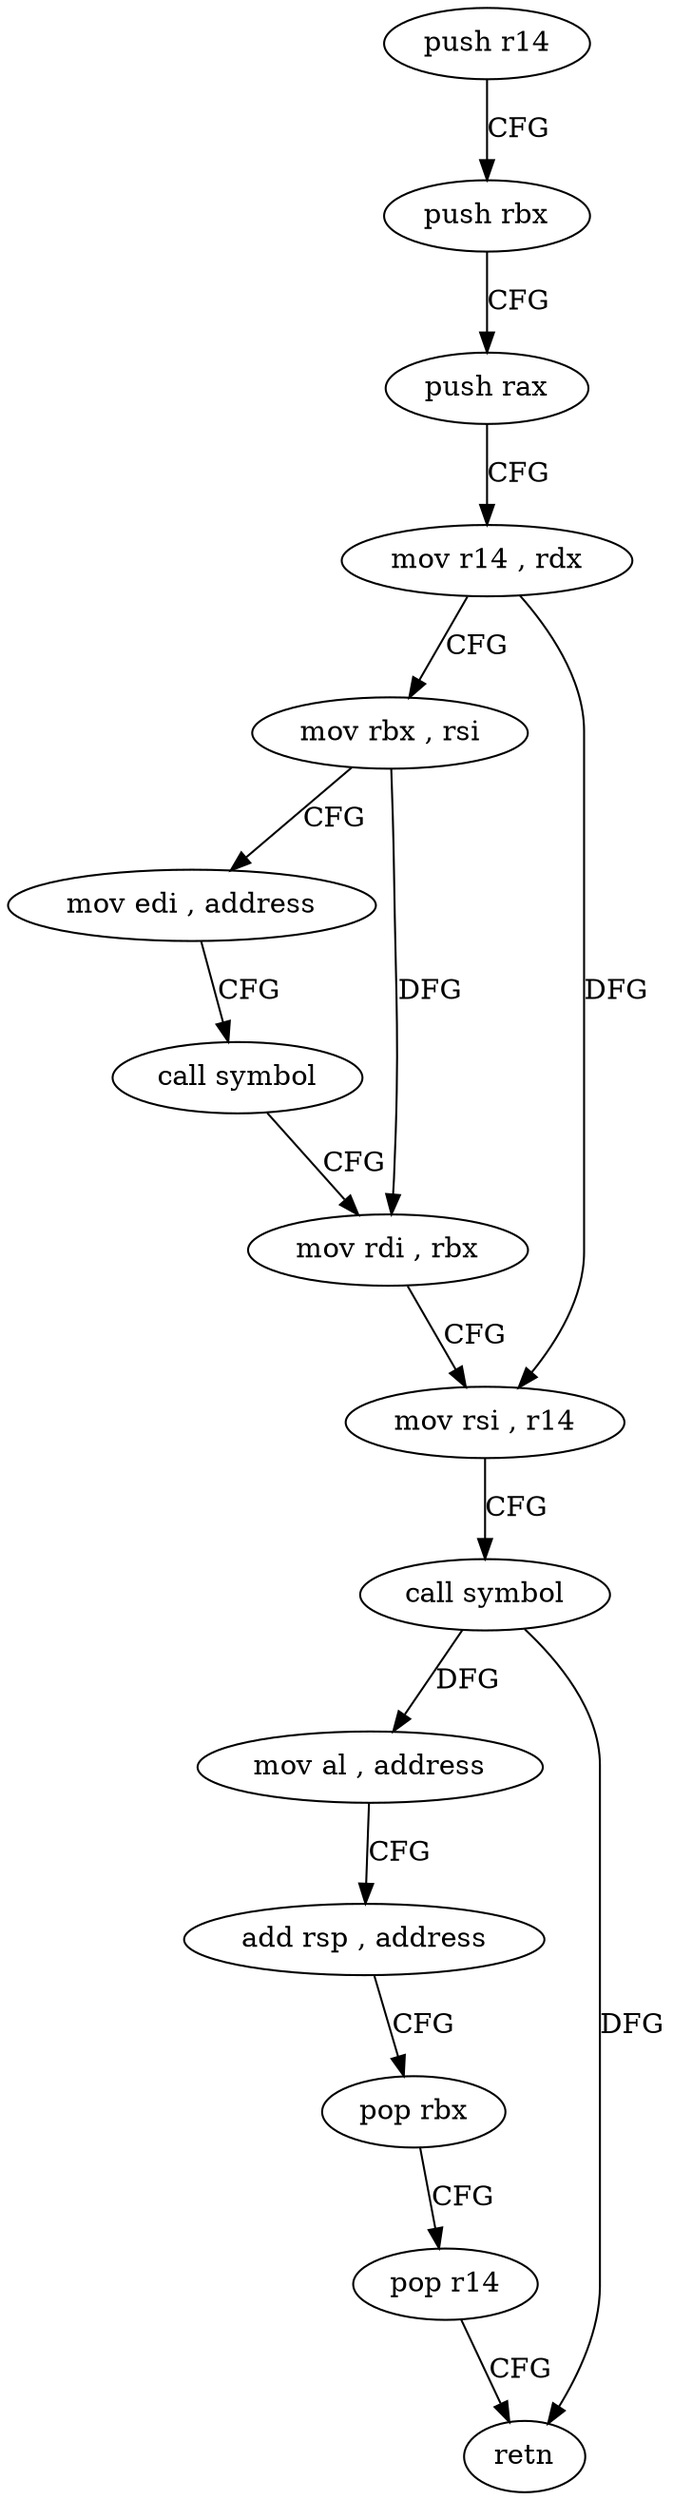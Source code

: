 digraph "func" {
"4241616" [label = "push r14" ]
"4241618" [label = "push rbx" ]
"4241619" [label = "push rax" ]
"4241620" [label = "mov r14 , rdx" ]
"4241623" [label = "mov rbx , rsi" ]
"4241626" [label = "mov edi , address" ]
"4241631" [label = "call symbol" ]
"4241636" [label = "mov rdi , rbx" ]
"4241639" [label = "mov rsi , r14" ]
"4241642" [label = "call symbol" ]
"4241647" [label = "mov al , address" ]
"4241649" [label = "add rsp , address" ]
"4241653" [label = "pop rbx" ]
"4241654" [label = "pop r14" ]
"4241656" [label = "retn" ]
"4241616" -> "4241618" [ label = "CFG" ]
"4241618" -> "4241619" [ label = "CFG" ]
"4241619" -> "4241620" [ label = "CFG" ]
"4241620" -> "4241623" [ label = "CFG" ]
"4241620" -> "4241639" [ label = "DFG" ]
"4241623" -> "4241626" [ label = "CFG" ]
"4241623" -> "4241636" [ label = "DFG" ]
"4241626" -> "4241631" [ label = "CFG" ]
"4241631" -> "4241636" [ label = "CFG" ]
"4241636" -> "4241639" [ label = "CFG" ]
"4241639" -> "4241642" [ label = "CFG" ]
"4241642" -> "4241647" [ label = "DFG" ]
"4241642" -> "4241656" [ label = "DFG" ]
"4241647" -> "4241649" [ label = "CFG" ]
"4241649" -> "4241653" [ label = "CFG" ]
"4241653" -> "4241654" [ label = "CFG" ]
"4241654" -> "4241656" [ label = "CFG" ]
}
